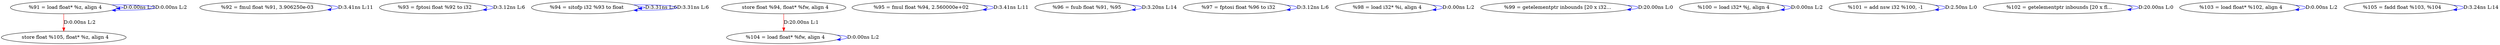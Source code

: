 digraph {
Node0x2d0c670[label="  %91 = load float* %z, align 4"];
Node0x2d0c670 -> Node0x2d0c670[label="D:0.00ns L:2",color=blue];
Node0x2d0c670 -> Node0x2d0c670[label="D:0.00ns L:2",color=blue];
Node0x2d0d550[label="  store float %105, float* %z, align 4"];
Node0x2d0c670 -> Node0x2d0d550[label="D:0.00ns L:2",color=red];
Node0x2d0c750[label="  %92 = fmul float %91, 3.906250e-03"];
Node0x2d0c750 -> Node0x2d0c750[label="D:3.41ns L:11",color=blue];
Node0x2d0c830[label="  %93 = fptosi float %92 to i32"];
Node0x2d0c830 -> Node0x2d0c830[label="D:3.12ns L:6",color=blue];
Node0x2d0c910[label="  %94 = sitofp i32 %93 to float"];
Node0x2d0c910 -> Node0x2d0c910[label="D:3.31ns L:6",color=blue];
Node0x2d0c910 -> Node0x2d0c910[label="D:3.31ns L:6",color=blue];
Node0x2d0d390[label="  %104 = load float* %fw, align 4"];
Node0x2d0c9f0[label="  store float %94, float* %fw, align 4"];
Node0x2d0c9f0 -> Node0x2d0d390[label="D:20.00ns L:1",color=red];
Node0x2d0cad0[label="  %95 = fmul float %94, 2.560000e+02"];
Node0x2d0cad0 -> Node0x2d0cad0[label="D:3.41ns L:11",color=blue];
Node0x2d0cbb0[label="  %96 = fsub float %91, %95"];
Node0x2d0cbb0 -> Node0x2d0cbb0[label="D:3.20ns L:14",color=blue];
Node0x2d0cc90[label="  %97 = fptosi float %96 to i32"];
Node0x2d0cc90 -> Node0x2d0cc90[label="D:3.12ns L:6",color=blue];
Node0x2d0cd70[label="  %98 = load i32* %i, align 4"];
Node0x2d0cd70 -> Node0x2d0cd70[label="D:0.00ns L:2",color=blue];
Node0x2d0ce50[label="  %99 = getelementptr inbounds [20 x i32..."];
Node0x2d0ce50 -> Node0x2d0ce50[label="D:20.00ns L:0",color=blue];
Node0x2d0d010[label="  %100 = load i32* %j, align 4"];
Node0x2d0d010 -> Node0x2d0d010[label="D:0.00ns L:2",color=blue];
Node0x2d0d0f0[label="  %101 = add nsw i32 %100, -1"];
Node0x2d0d0f0 -> Node0x2d0d0f0[label="D:2.50ns L:0",color=blue];
Node0x2d0d1d0[label="  %102 = getelementptr inbounds [20 x fl..."];
Node0x2d0d1d0 -> Node0x2d0d1d0[label="D:20.00ns L:0",color=blue];
Node0x2d0d2b0[label="  %103 = load float* %102, align 4"];
Node0x2d0d2b0 -> Node0x2d0d2b0[label="D:0.00ns L:2",color=blue];
Node0x2d0d390 -> Node0x2d0d390[label="D:0.00ns L:2",color=blue];
Node0x2d0d470[label="  %105 = fadd float %103, %104"];
Node0x2d0d470 -> Node0x2d0d470[label="D:3.24ns L:14",color=blue];
}
